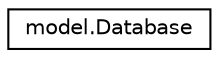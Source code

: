 digraph "Grafico della gerarchia delle classi"
{
 // LATEX_PDF_SIZE
  edge [fontname="Helvetica",fontsize="10",labelfontname="Helvetica",labelfontsize="10"];
  node [fontname="Helvetica",fontsize="10",shape=record];
  rankdir="LR";
  Node0 [label="model.Database",height=0.2,width=0.4,color="black", fillcolor="white", style="filled",URL="$classmodel_1_1Database.html",tooltip=" "];
}
